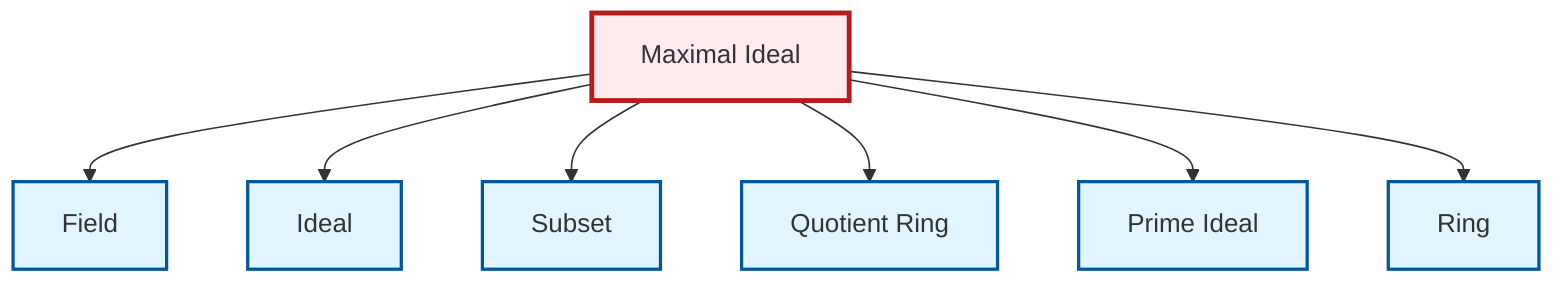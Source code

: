 graph TD
    classDef definition fill:#e1f5fe,stroke:#01579b,stroke-width:2px
    classDef theorem fill:#f3e5f5,stroke:#4a148c,stroke-width:2px
    classDef axiom fill:#fff3e0,stroke:#e65100,stroke-width:2px
    classDef example fill:#e8f5e9,stroke:#1b5e20,stroke-width:2px
    classDef current fill:#ffebee,stroke:#b71c1c,stroke-width:3px
    def-ideal["Ideal"]:::definition
    def-field["Field"]:::definition
    def-subset["Subset"]:::definition
    def-prime-ideal["Prime Ideal"]:::definition
    def-quotient-ring["Quotient Ring"]:::definition
    def-ring["Ring"]:::definition
    def-maximal-ideal["Maximal Ideal"]:::definition
    def-maximal-ideal --> def-field
    def-maximal-ideal --> def-ideal
    def-maximal-ideal --> def-subset
    def-maximal-ideal --> def-quotient-ring
    def-maximal-ideal --> def-prime-ideal
    def-maximal-ideal --> def-ring
    class def-maximal-ideal current